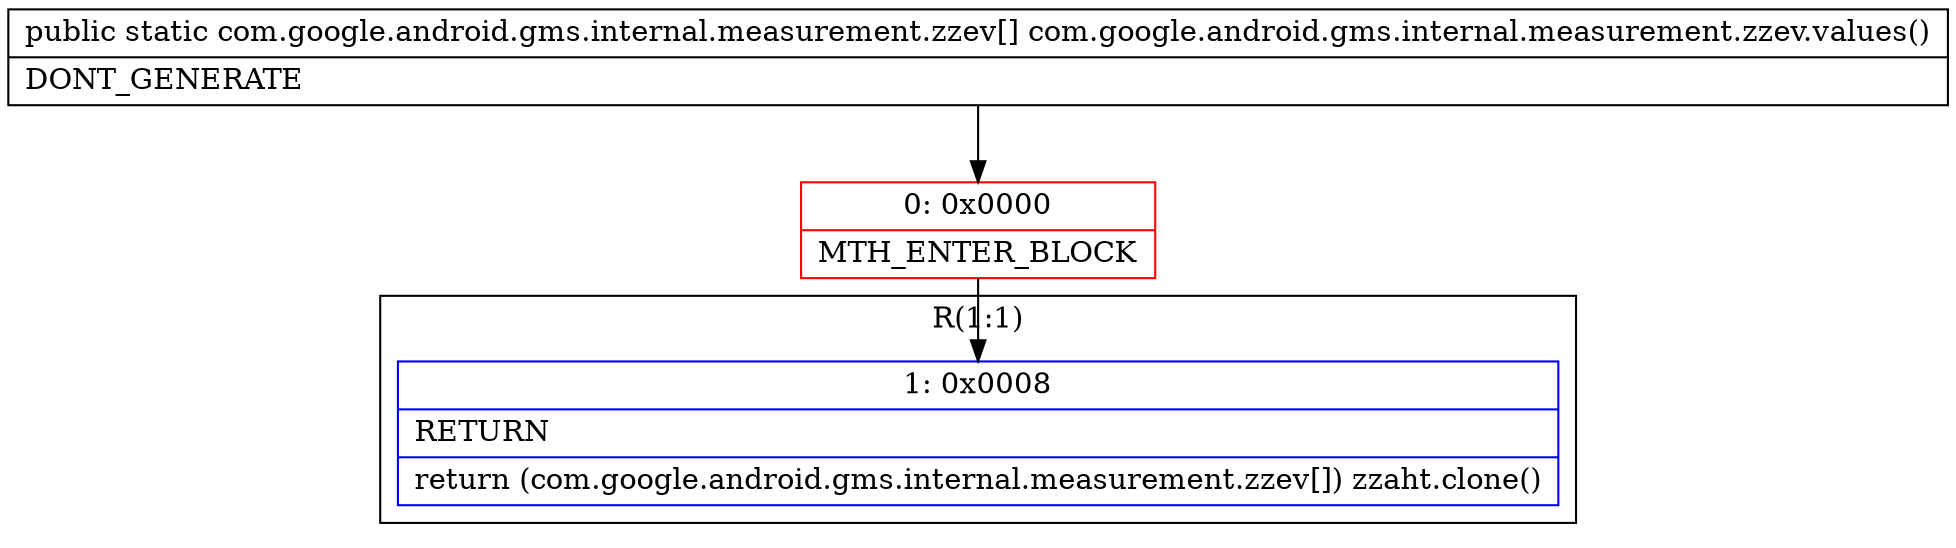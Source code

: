 digraph "CFG forcom.google.android.gms.internal.measurement.zzev.values()[Lcom\/google\/android\/gms\/internal\/measurement\/zzev;" {
subgraph cluster_Region_54408966 {
label = "R(1:1)";
node [shape=record,color=blue];
Node_1 [shape=record,label="{1\:\ 0x0008|RETURN\l|return (com.google.android.gms.internal.measurement.zzev[]) zzaht.clone()\l}"];
}
Node_0 [shape=record,color=red,label="{0\:\ 0x0000|MTH_ENTER_BLOCK\l}"];
MethodNode[shape=record,label="{public static com.google.android.gms.internal.measurement.zzev[] com.google.android.gms.internal.measurement.zzev.values()  | DONT_GENERATE\l}"];
MethodNode -> Node_0;
Node_0 -> Node_1;
}

